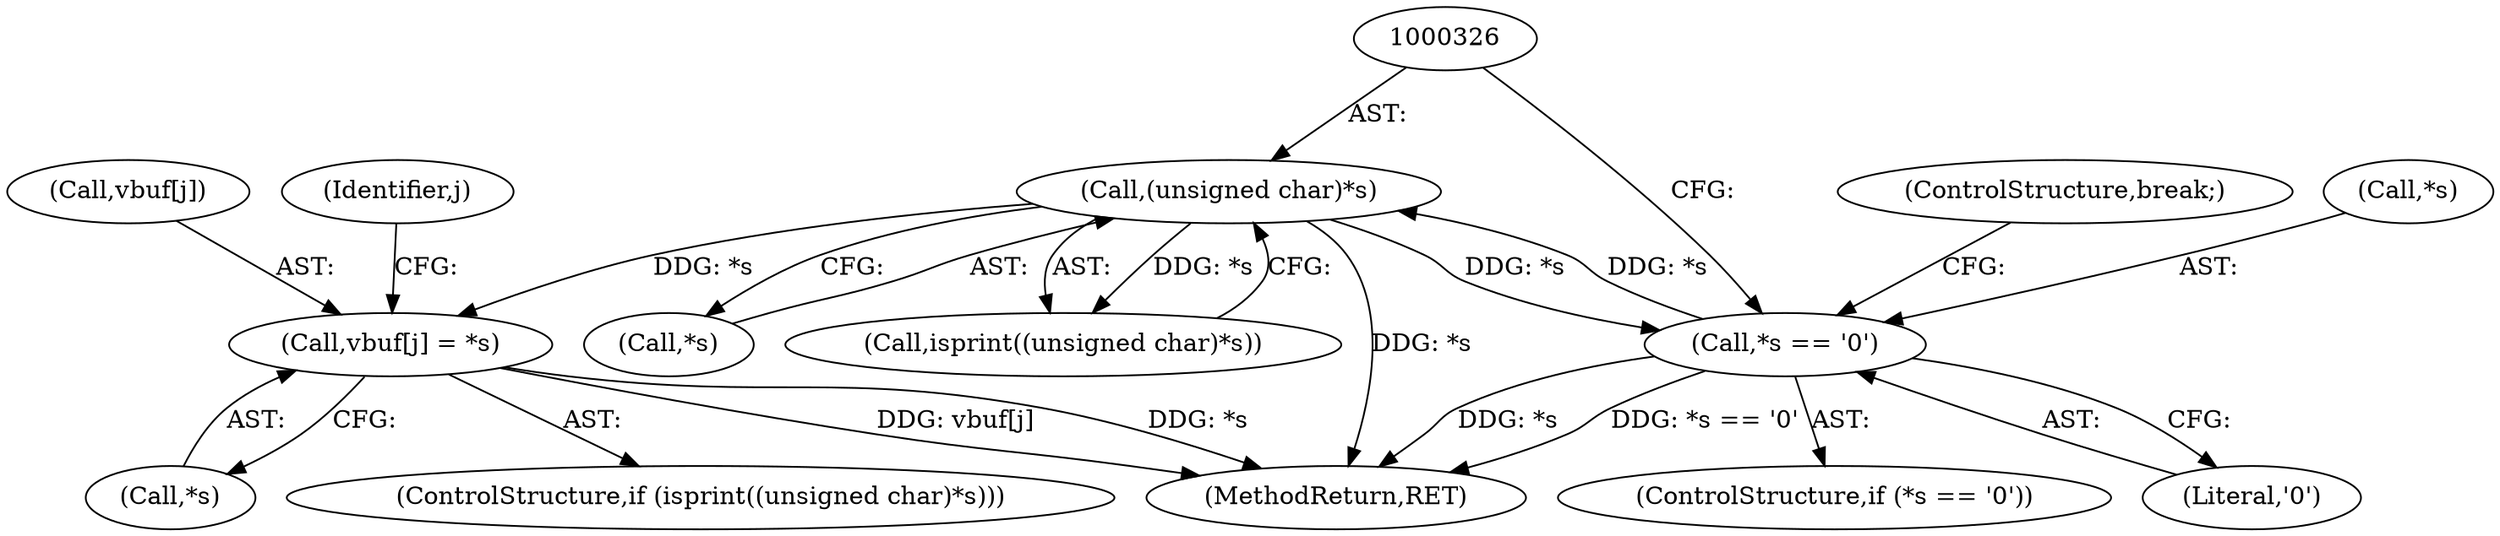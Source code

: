 digraph "0_file_6d209c1c489457397a5763bca4b28e43aac90391_0@array" {
"1000329" [label="(Call,vbuf[j] = *s)"];
"1000325" [label="(Call,(unsigned char)*s)"];
"1000318" [label="(Call,*s == '\0')"];
"1000318" [label="(Call,*s == '\0')"];
"1000325" [label="(Call,(unsigned char)*s)"];
"1000501" [label="(MethodReturn,RET)"];
"1000327" [label="(Call,*s)"];
"1000317" [label="(ControlStructure,if (*s == '\0'))"];
"1000322" [label="(ControlStructure,break;)"];
"1000333" [label="(Call,*s)"];
"1000329" [label="(Call,vbuf[j] = *s)"];
"1000330" [label="(Call,vbuf[j])"];
"1000319" [label="(Call,*s)"];
"1000324" [label="(Call,isprint((unsigned char)*s))"];
"1000323" [label="(ControlStructure,if (isprint((unsigned char)*s)))"];
"1000321" [label="(Literal,'\0')"];
"1000312" [label="(Identifier,j)"];
"1000329" -> "1000323"  [label="AST: "];
"1000329" -> "1000333"  [label="CFG: "];
"1000330" -> "1000329"  [label="AST: "];
"1000333" -> "1000329"  [label="AST: "];
"1000312" -> "1000329"  [label="CFG: "];
"1000329" -> "1000501"  [label="DDG: *s"];
"1000329" -> "1000501"  [label="DDG: vbuf[j]"];
"1000325" -> "1000329"  [label="DDG: *s"];
"1000325" -> "1000324"  [label="AST: "];
"1000325" -> "1000327"  [label="CFG: "];
"1000326" -> "1000325"  [label="AST: "];
"1000327" -> "1000325"  [label="AST: "];
"1000324" -> "1000325"  [label="CFG: "];
"1000325" -> "1000501"  [label="DDG: *s"];
"1000325" -> "1000318"  [label="DDG: *s"];
"1000325" -> "1000324"  [label="DDG: *s"];
"1000318" -> "1000325"  [label="DDG: *s"];
"1000318" -> "1000317"  [label="AST: "];
"1000318" -> "1000321"  [label="CFG: "];
"1000319" -> "1000318"  [label="AST: "];
"1000321" -> "1000318"  [label="AST: "];
"1000322" -> "1000318"  [label="CFG: "];
"1000326" -> "1000318"  [label="CFG: "];
"1000318" -> "1000501"  [label="DDG: *s == '\0'"];
"1000318" -> "1000501"  [label="DDG: *s"];
}
